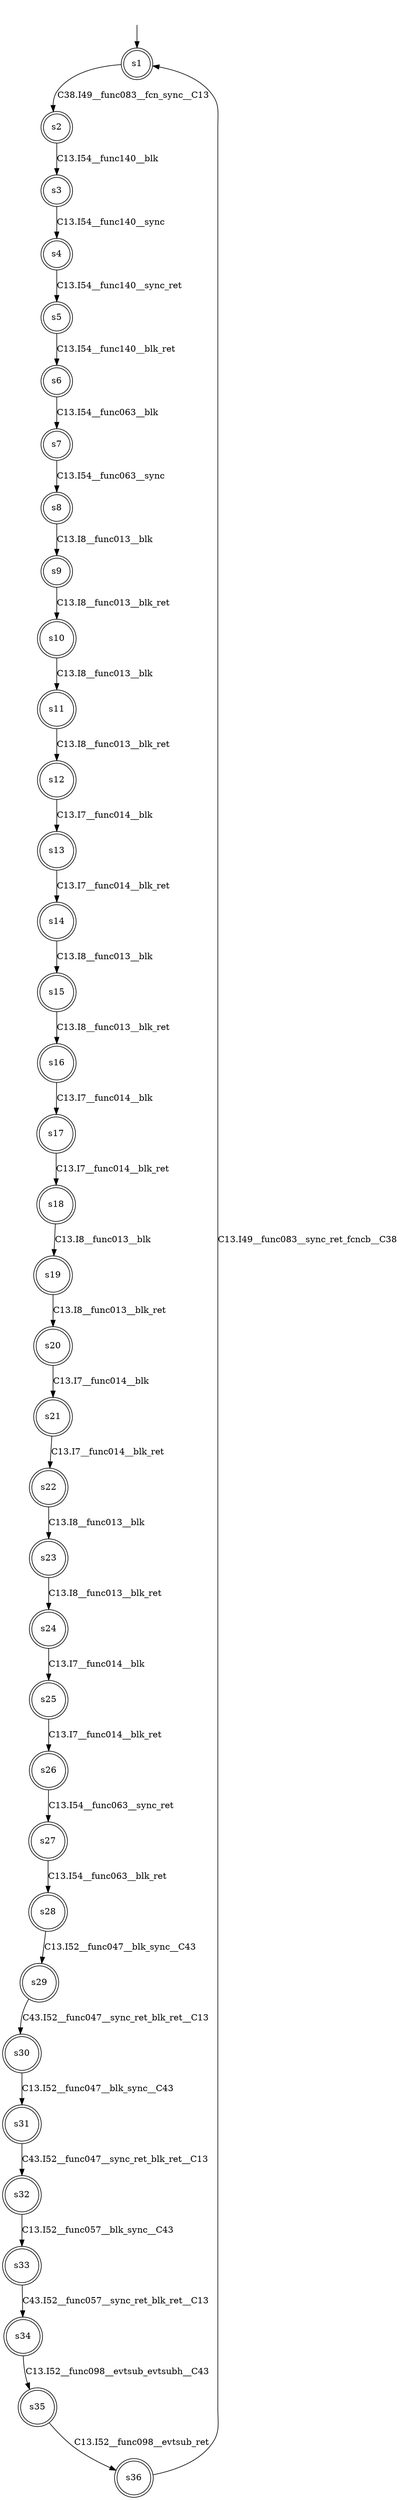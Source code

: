 digraph automaton {
	1 [label=<s1> shape="doublecircle"];
	2 [label=<s2> shape="doublecircle"];
	3 [label=<s3> shape="doublecircle"];
	4 [label=<s4> shape="doublecircle"];
	5 [label=<s5> shape="doublecircle"];
	6 [label=<s6> shape="doublecircle"];
	7 [label=<s7> shape="doublecircle"];
	8 [label=<s8> shape="doublecircle"];
	9 [label=<s9> shape="doublecircle"];
	10 [label=<s10> shape="doublecircle"];
	11 [label=<s11> shape="doublecircle"];
	12 [label=<s12> shape="doublecircle"];
	13 [label=<s13> shape="doublecircle"];
	14 [label=<s14> shape="doublecircle"];
	15 [label=<s15> shape="doublecircle"];
	16 [label=<s16> shape="doublecircle"];
	17 [label=<s17> shape="doublecircle"];
	18 [label=<s18> shape="doublecircle"];
	19 [label=<s19> shape="doublecircle"];
	20 [label=<s20> shape="doublecircle"];
	21 [label=<s21> shape="doublecircle"];
	22 [label=<s22> shape="doublecircle"];
	23 [label=<s23> shape="doublecircle"];
	24 [label=<s24> shape="doublecircle"];
	25 [label=<s25> shape="doublecircle"];
	26 [label=<s26> shape="doublecircle"];
	27 [label=<s27> shape="doublecircle"];
	28 [label=<s28> shape="doublecircle"];
	29 [label=<s29> shape="doublecircle"];
	30 [label=<s30> shape="doublecircle"];
	31 [label=<s31> shape="doublecircle"];
	32 [label=<s32> shape="doublecircle"];
	33 [label=<s33> shape="doublecircle"];
	34 [label=<s34> shape="doublecircle"];
	35 [label=<s35> shape="doublecircle"];
	36 [label=<s36> shape="doublecircle"];
	__init1 [label=<> shape="none"];
	__init1 -> 1;
	1 -> 2 [label=<C38.I49__func083__fcn_sync__C13> id="1-0-2"];
	2 -> 3 [label=<C13.I54__func140__blk> id="2-0-3"];
	3 -> 4 [label=<C13.I54__func140__sync> id="3-0-4"];
	4 -> 5 [label=<C13.I54__func140__sync_ret> id="4-0-5"];
	5 -> 6 [label=<C13.I54__func140__blk_ret> id="5-0-6"];
	6 -> 7 [label=<C13.I54__func063__blk> id="6-0-7"];
	7 -> 8 [label=<C13.I54__func063__sync> id="7-0-8"];
	8 -> 9 [label=<C13.I8__func013__blk> id="8-0-9"];
	9 -> 10 [label=<C13.I8__func013__blk_ret> id="9-0-10"];
	10 -> 11 [label=<C13.I8__func013__blk> id="10-0-11"];
	11 -> 12 [label=<C13.I8__func013__blk_ret> id="11-0-12"];
	12 -> 13 [label=<C13.I7__func014__blk> id="12-0-13"];
	13 -> 14 [label=<C13.I7__func014__blk_ret> id="13-0-14"];
	14 -> 15 [label=<C13.I8__func013__blk> id="14-0-15"];
	15 -> 16 [label=<C13.I8__func013__blk_ret> id="15-0-16"];
	16 -> 17 [label=<C13.I7__func014__blk> id="16-0-17"];
	17 -> 18 [label=<C13.I7__func014__blk_ret> id="17-0-18"];
	18 -> 19 [label=<C13.I8__func013__blk> id="18-0-19"];
	19 -> 20 [label=<C13.I8__func013__blk_ret> id="19-0-20"];
	20 -> 21 [label=<C13.I7__func014__blk> id="20-0-21"];
	21 -> 22 [label=<C13.I7__func014__blk_ret> id="21-0-22"];
	22 -> 23 [label=<C13.I8__func013__blk> id="22-0-23"];
	23 -> 24 [label=<C13.I8__func013__blk_ret> id="23-0-24"];
	24 -> 25 [label=<C13.I7__func014__blk> id="24-0-25"];
	25 -> 26 [label=<C13.I7__func014__blk_ret> id="25-0-26"];
	26 -> 27 [label=<C13.I54__func063__sync_ret> id="26-0-27"];
	27 -> 28 [label=<C13.I54__func063__blk_ret> id="27-0-28"];
	28 -> 29 [label=<C13.I52__func047__blk_sync__C43> id="28-0-29"];
	29 -> 30 [label=<C43.I52__func047__sync_ret_blk_ret__C13> id="29-0-30"];
	30 -> 31 [label=<C13.I52__func047__blk_sync__C43> id="30-0-31"];
	31 -> 32 [label=<C43.I52__func047__sync_ret_blk_ret__C13> id="31-0-32"];
	32 -> 33 [label=<C13.I52__func057__blk_sync__C43> id="32-0-33"];
	33 -> 34 [label=<C43.I52__func057__sync_ret_blk_ret__C13> id="33-0-34"];
	34 -> 35 [label=<C13.I52__func098__evtsub_evtsubh__C43> id="34-0-35"];
	35 -> 36 [label=<C13.I52__func098__evtsub_ret> id="35-0-36"];
	36 -> 1 [label=<C13.I49__func083__sync_ret_fcncb__C38> id="36-0-1"];
}
